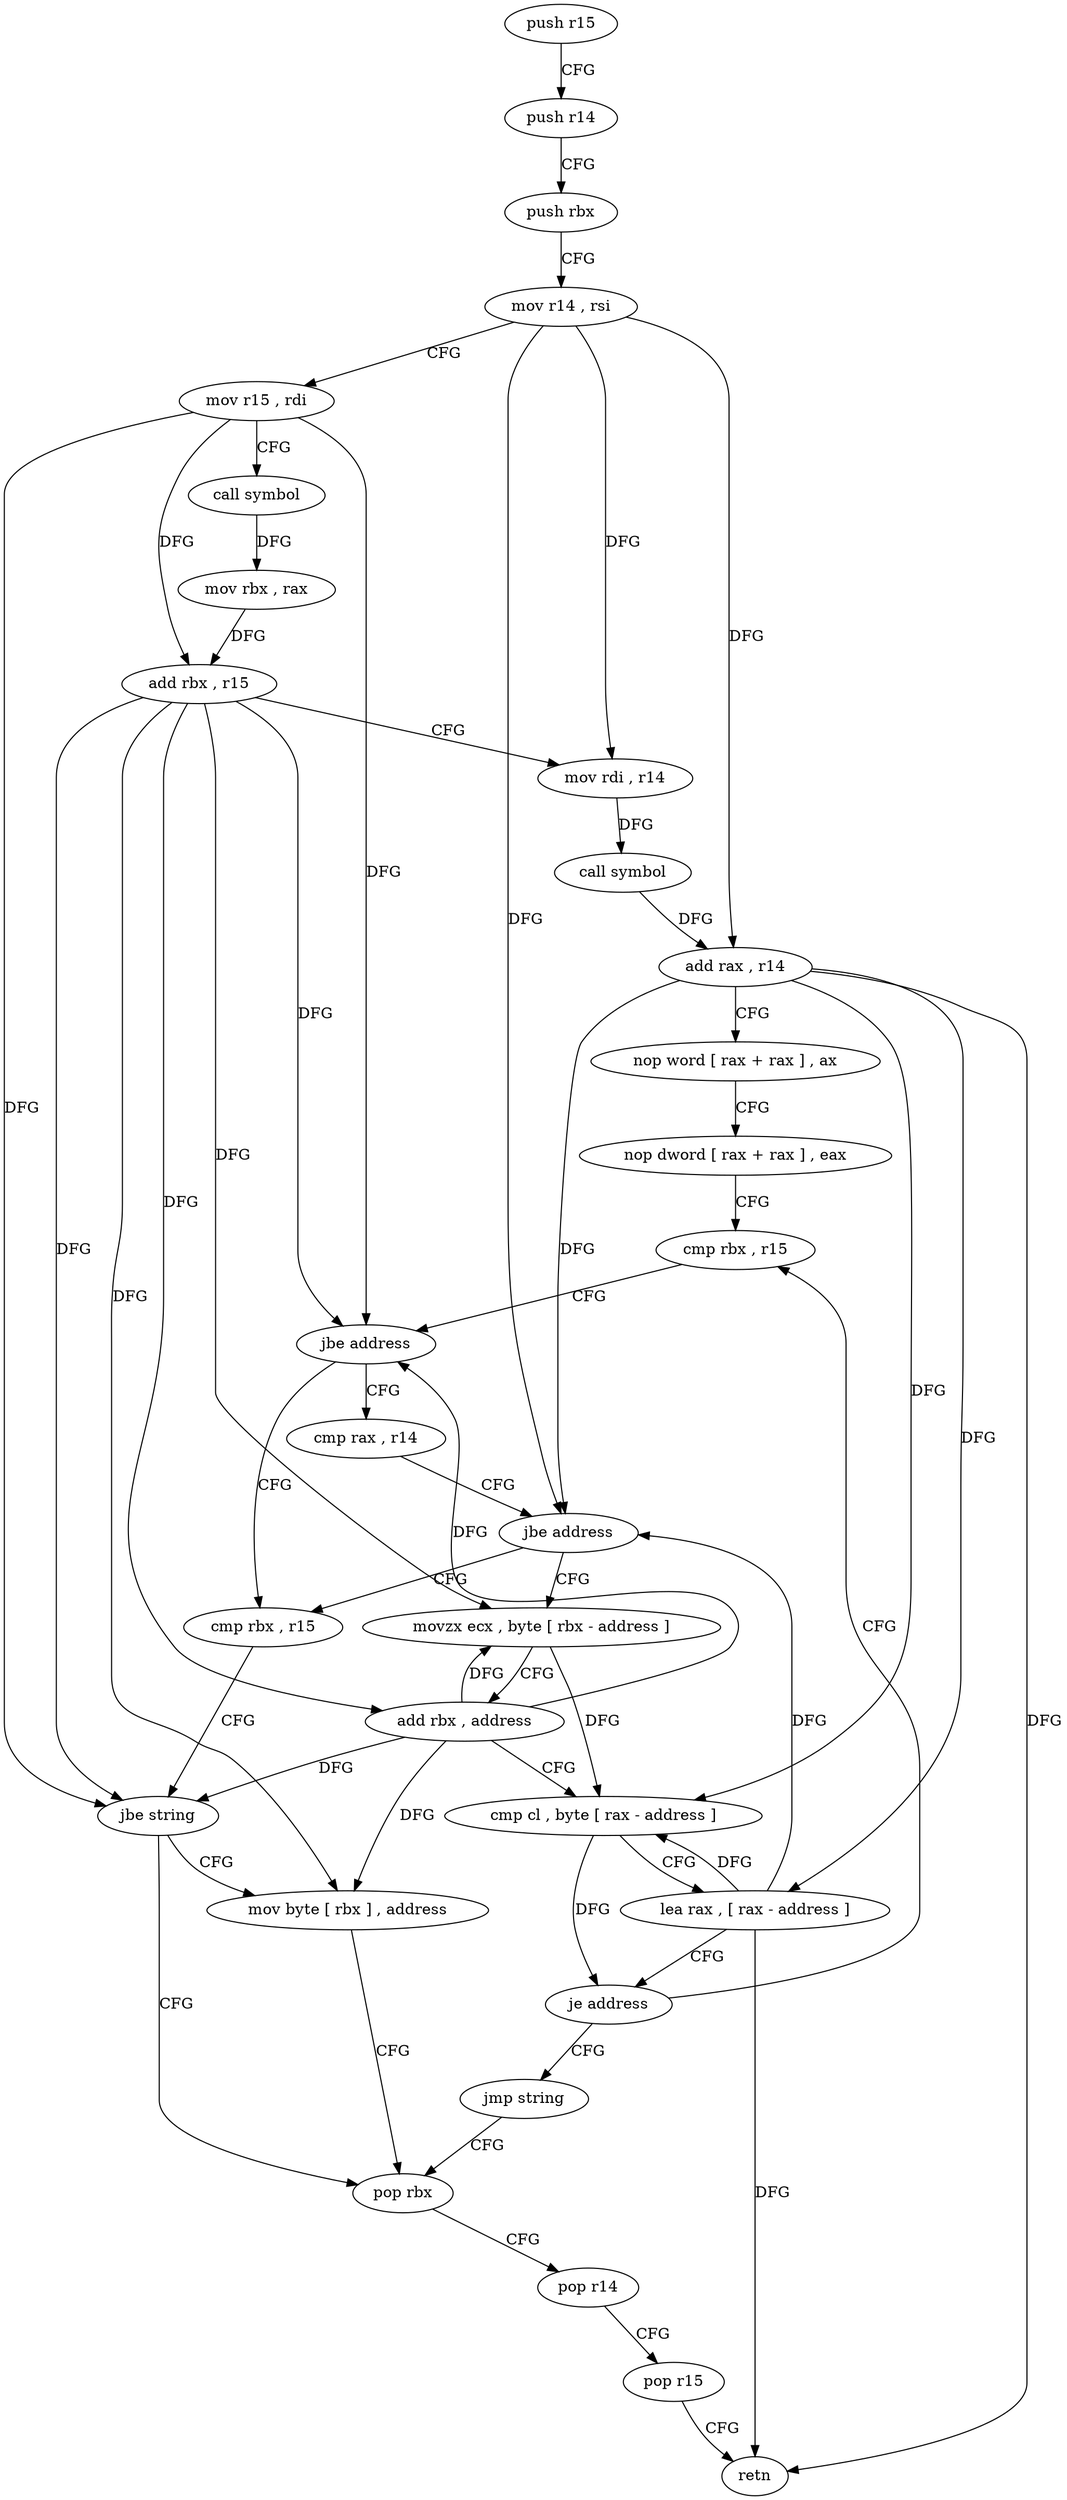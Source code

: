 digraph "func" {
"4200688" [label = "push r15" ]
"4200690" [label = "push r14" ]
"4200692" [label = "push rbx" ]
"4200693" [label = "mov r14 , rsi" ]
"4200696" [label = "mov r15 , rdi" ]
"4200699" [label = "call symbol" ]
"4200704" [label = "mov rbx , rax" ]
"4200707" [label = "add rbx , r15" ]
"4200710" [label = "mov rdi , r14" ]
"4200713" [label = "call symbol" ]
"4200718" [label = "add rax , r14" ]
"4200721" [label = "nop word [ rax + rax ] , ax" ]
"4200731" [label = "nop dword [ rax + rax ] , eax" ]
"4200736" [label = "cmp rbx , r15" ]
"4200765" [label = "cmp rbx , r15" ]
"4200768" [label = "jbe string" ]
"4200773" [label = "pop rbx" ]
"4200770" [label = "mov byte [ rbx ] , address" ]
"4200741" [label = "cmp rax , r14" ]
"4200744" [label = "jbe address" ]
"4200746" [label = "movzx ecx , byte [ rbx - address ]" ]
"4200774" [label = "pop r14" ]
"4200776" [label = "pop r15" ]
"4200778" [label = "retn" ]
"4200750" [label = "add rbx , address" ]
"4200754" [label = "cmp cl , byte [ rax - address ]" ]
"4200757" [label = "lea rax , [ rax - address ]" ]
"4200761" [label = "je address" ]
"4200763" [label = "jmp string" ]
"4200739" [label = "jbe address" ]
"4200688" -> "4200690" [ label = "CFG" ]
"4200690" -> "4200692" [ label = "CFG" ]
"4200692" -> "4200693" [ label = "CFG" ]
"4200693" -> "4200696" [ label = "CFG" ]
"4200693" -> "4200710" [ label = "DFG" ]
"4200693" -> "4200718" [ label = "DFG" ]
"4200693" -> "4200744" [ label = "DFG" ]
"4200696" -> "4200699" [ label = "CFG" ]
"4200696" -> "4200707" [ label = "DFG" ]
"4200696" -> "4200739" [ label = "DFG" ]
"4200696" -> "4200768" [ label = "DFG" ]
"4200699" -> "4200704" [ label = "DFG" ]
"4200704" -> "4200707" [ label = "DFG" ]
"4200707" -> "4200710" [ label = "CFG" ]
"4200707" -> "4200739" [ label = "DFG" ]
"4200707" -> "4200768" [ label = "DFG" ]
"4200707" -> "4200770" [ label = "DFG" ]
"4200707" -> "4200746" [ label = "DFG" ]
"4200707" -> "4200750" [ label = "DFG" ]
"4200710" -> "4200713" [ label = "DFG" ]
"4200713" -> "4200718" [ label = "DFG" ]
"4200718" -> "4200721" [ label = "CFG" ]
"4200718" -> "4200744" [ label = "DFG" ]
"4200718" -> "4200778" [ label = "DFG" ]
"4200718" -> "4200754" [ label = "DFG" ]
"4200718" -> "4200757" [ label = "DFG" ]
"4200721" -> "4200731" [ label = "CFG" ]
"4200731" -> "4200736" [ label = "CFG" ]
"4200736" -> "4200739" [ label = "CFG" ]
"4200765" -> "4200768" [ label = "CFG" ]
"4200768" -> "4200773" [ label = "CFG" ]
"4200768" -> "4200770" [ label = "CFG" ]
"4200773" -> "4200774" [ label = "CFG" ]
"4200770" -> "4200773" [ label = "CFG" ]
"4200741" -> "4200744" [ label = "CFG" ]
"4200744" -> "4200765" [ label = "CFG" ]
"4200744" -> "4200746" [ label = "CFG" ]
"4200746" -> "4200750" [ label = "CFG" ]
"4200746" -> "4200754" [ label = "DFG" ]
"4200774" -> "4200776" [ label = "CFG" ]
"4200776" -> "4200778" [ label = "CFG" ]
"4200750" -> "4200754" [ label = "CFG" ]
"4200750" -> "4200770" [ label = "DFG" ]
"4200750" -> "4200746" [ label = "DFG" ]
"4200750" -> "4200739" [ label = "DFG" ]
"4200750" -> "4200768" [ label = "DFG" ]
"4200754" -> "4200757" [ label = "CFG" ]
"4200754" -> "4200761" [ label = "DFG" ]
"4200757" -> "4200761" [ label = "CFG" ]
"4200757" -> "4200754" [ label = "DFG" ]
"4200757" -> "4200744" [ label = "DFG" ]
"4200757" -> "4200778" [ label = "DFG" ]
"4200761" -> "4200736" [ label = "CFG" ]
"4200761" -> "4200763" [ label = "CFG" ]
"4200763" -> "4200773" [ label = "CFG" ]
"4200739" -> "4200765" [ label = "CFG" ]
"4200739" -> "4200741" [ label = "CFG" ]
}
